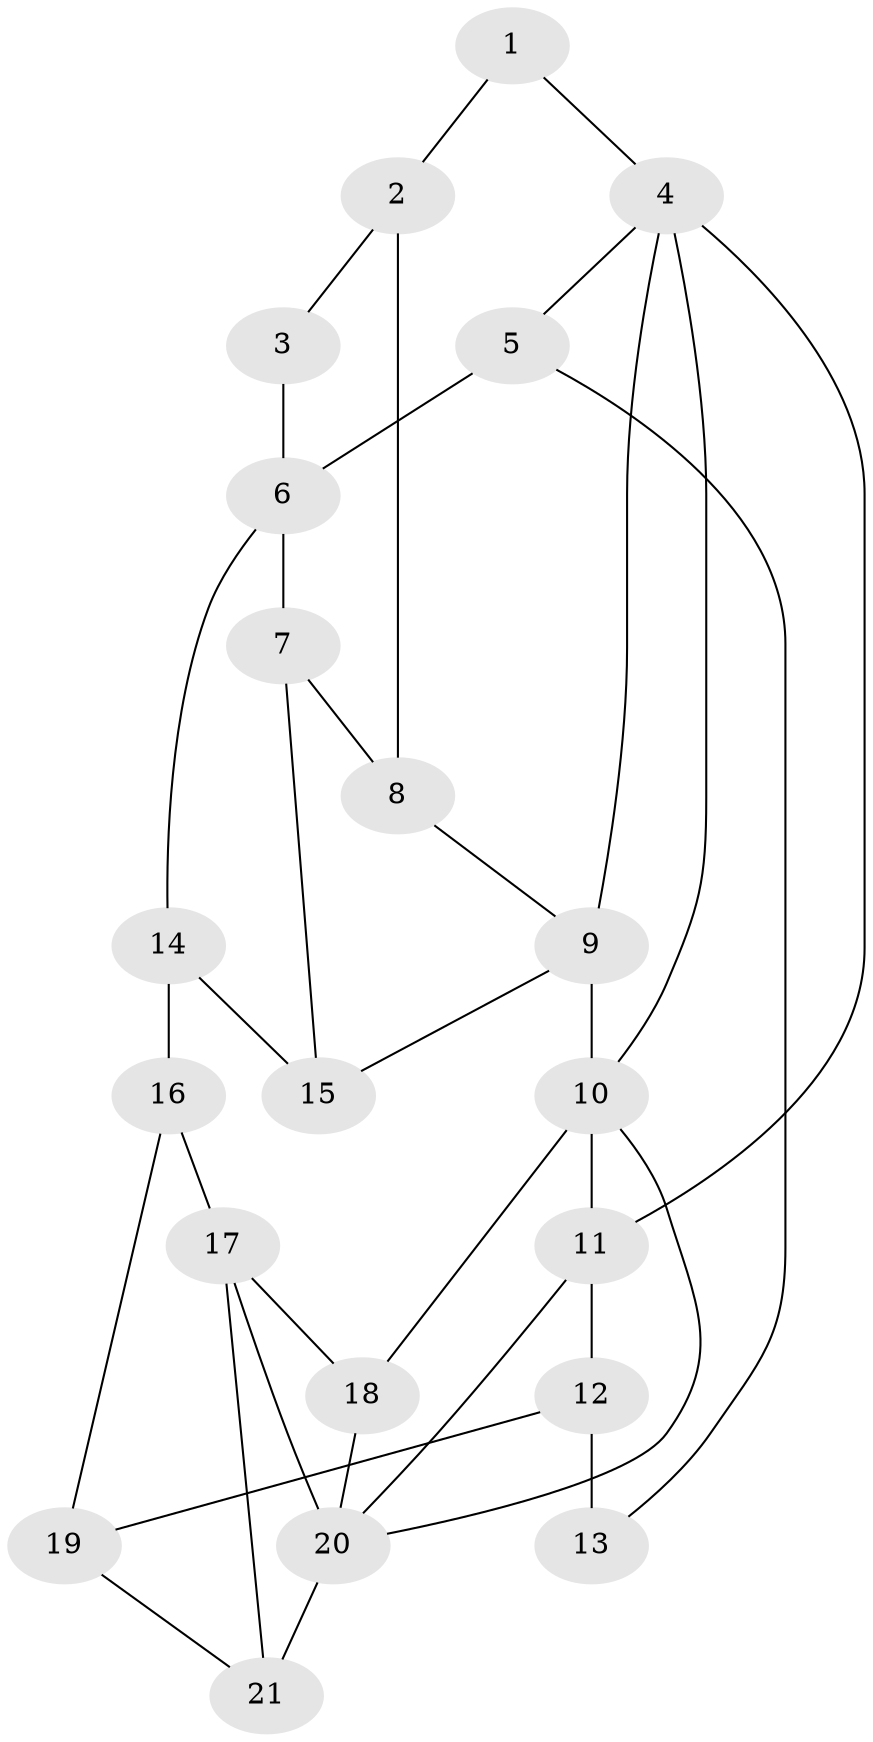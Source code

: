 // original degree distribution, {3: 0.0392156862745098, 6: 0.21568627450980393, 4: 0.27450980392156865, 5: 0.47058823529411764}
// Generated by graph-tools (version 1.1) at 2025/54/03/04/25 22:54:11]
// undirected, 21 vertices, 35 edges
graph export_dot {
  node [color=gray90,style=filled];
  1;
  2;
  3;
  4;
  5;
  6;
  7;
  8;
  9;
  10;
  11;
  12;
  13;
  14;
  15;
  16;
  17;
  18;
  19;
  20;
  21;
  1 -- 2 [weight=1.0];
  1 -- 4 [weight=1.0];
  2 -- 3 [weight=1.0];
  2 -- 8 [weight=1.0];
  3 -- 6 [weight=2.0];
  4 -- 5 [weight=1.0];
  4 -- 9 [weight=1.0];
  4 -- 10 [weight=2.0];
  4 -- 11 [weight=1.0];
  5 -- 6 [weight=2.0];
  5 -- 13 [weight=2.0];
  6 -- 7 [weight=1.0];
  6 -- 14 [weight=1.0];
  7 -- 8 [weight=1.0];
  7 -- 15 [weight=1.0];
  8 -- 9 [weight=1.0];
  9 -- 10 [weight=2.0];
  9 -- 15 [weight=1.0];
  10 -- 11 [weight=1.0];
  10 -- 18 [weight=1.0];
  10 -- 20 [weight=1.0];
  11 -- 12 [weight=1.0];
  11 -- 20 [weight=1.0];
  12 -- 13 [weight=4.0];
  12 -- 19 [weight=1.0];
  14 -- 15 [weight=1.0];
  14 -- 16 [weight=2.0];
  16 -- 17 [weight=2.0];
  16 -- 19 [weight=1.0];
  17 -- 18 [weight=2.0];
  17 -- 20 [weight=1.0];
  17 -- 21 [weight=1.0];
  18 -- 20 [weight=1.0];
  19 -- 21 [weight=1.0];
  20 -- 21 [weight=2.0];
}

